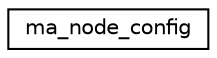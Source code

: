 digraph "Graphical Class Hierarchy"
{
 // LATEX_PDF_SIZE
  edge [fontname="Helvetica",fontsize="10",labelfontname="Helvetica",labelfontsize="10"];
  node [fontname="Helvetica",fontsize="10",shape=record];
  rankdir="LR";
  Node0 [label="ma_node_config",height=0.2,width=0.4,color="black", fillcolor="white", style="filled",URL="$structma__node__config.html",tooltip=" "];
}
